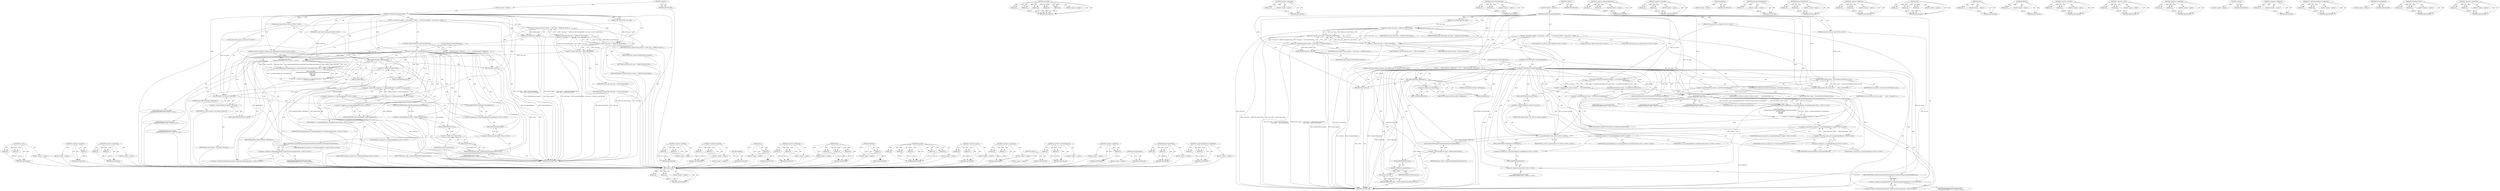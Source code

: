 digraph "cc.CopyOutputRequest.CreateRequest" {
vulnerable_205 [label=<(METHOD,set_area)>];
vulnerable_206 [label=<(PARAM,p1)>];
vulnerable_207 [label=<(PARAM,p2)>];
vulnerable_208 [label=<(BLOCK,&lt;empty&gt;,&lt;empty&gt;)>];
vulnerable_209 [label=<(METHOD_RETURN,ANY)>];
vulnerable_184 [label=<(METHOD,base.Bind)>];
vulnerable_185 [label=<(PARAM,p1)>];
vulnerable_186 [label=<(PARAM,p2)>];
vulnerable_187 [label=<(PARAM,p3)>];
vulnerable_188 [label=<(PARAM,p4)>];
vulnerable_189 [label=<(PARAM,p5)>];
vulnerable_190 [label=<(BLOCK,&lt;empty&gt;,&lt;empty&gt;)>];
vulnerable_191 [label=<(METHOD_RETURN,ANY)>];
vulnerable_138 [label=<(METHOD,&lt;operator&gt;.logicalNot)>];
vulnerable_139 [label=<(PARAM,p1)>];
vulnerable_140 [label=<(BLOCK,&lt;empty&gt;,&lt;empty&gt;)>];
vulnerable_141 [label=<(METHOD_RETURN,ANY)>];
vulnerable_159 [label=<(METHOD,ConvertViewSizeToPixel)>];
vulnerable_160 [label=<(PARAM,p1)>];
vulnerable_161 [label=<(PARAM,p2)>];
vulnerable_162 [label=<(BLOCK,&lt;empty&gt;,&lt;empty&gt;)>];
vulnerable_163 [label=<(METHOD_RETURN,ANY)>];
vulnerable_6 [label=<(METHOD,&lt;global&gt;)<SUB>1</SUB>>];
vulnerable_7 [label=<(BLOCK,&lt;empty&gt;,&lt;empty&gt;)<SUB>1</SUB>>];
vulnerable_8 [label=<(METHOD,CopyFromCompositingSurface)<SUB>1</SUB>>];
vulnerable_9 [label="<(PARAM,const gfx::Rect&amp; src_subrect)<SUB>2</SUB>>"];
vulnerable_10 [label="<(PARAM,const gfx::Size&amp; dst_size)<SUB>3</SUB>>"];
vulnerable_11 [label="<(PARAM,const base::Callback&lt;void(bool, const SkBitmap&amp;)&gt;&amp; callback)<SUB>4</SUB>>"];
vulnerable_12 [label=<(PARAM,const SkColorType color_type)<SUB>5</SUB>>];
vulnerable_13 [label=<(BLOCK,{
  bool format_support = ((color_type == kRGB_...,{
  bool format_support = ((color_type == kRGB_...)<SUB>5</SUB>>];
vulnerable_14 [label="<(LOCAL,bool format_support: bool)<SUB>6</SUB>>"];
vulnerable_15 [label=<(&lt;operator&gt;.assignment,format_support = ((color_type == kRGB_565_SkCol...)<SUB>6</SUB>>];
vulnerable_16 [label=<(IDENTIFIER,format_support,format_support = ((color_type == kRGB_565_SkCol...)<SUB>6</SUB>>];
vulnerable_17 [label=<(&lt;operator&gt;.logicalOr,(color_type == kRGB_565_SkColorType) ||
       ...)<SUB>6</SUB>>];
vulnerable_18 [label=<(&lt;operator&gt;.equals,color_type == kRGB_565_SkColorType)<SUB>6</SUB>>];
vulnerable_19 [label=<(IDENTIFIER,color_type,color_type == kRGB_565_SkColorType)<SUB>6</SUB>>];
vulnerable_20 [label=<(IDENTIFIER,kRGB_565_SkColorType,color_type == kRGB_565_SkColorType)<SUB>6</SUB>>];
vulnerable_21 [label=<(&lt;operator&gt;.equals,color_type == kN32_SkColorType)<SUB>7</SUB>>];
vulnerable_22 [label=<(IDENTIFIER,color_type,color_type == kN32_SkColorType)<SUB>7</SUB>>];
vulnerable_23 [label=<(IDENTIFIER,kN32_SkColorType,color_type == kN32_SkColorType)<SUB>7</SUB>>];
vulnerable_24 [label=<(DCHECK,DCHECK(format_support))<SUB>8</SUB>>];
vulnerable_25 [label=<(IDENTIFIER,format_support,DCHECK(format_support))<SUB>8</SUB>>];
vulnerable_26 [label=<(CONTROL_STRUCTURE,IF,if (!CanCopyToBitmap()))<SUB>9</SUB>>];
vulnerable_27 [label=<(&lt;operator&gt;.logicalNot,!CanCopyToBitmap())<SUB>9</SUB>>];
vulnerable_28 [label=<(CanCopyToBitmap,CanCopyToBitmap())<SUB>9</SUB>>];
vulnerable_29 [label=<(BLOCK,{
    callback.Run(false, SkBitmap());
     ret...,{
    callback.Run(false, SkBitmap());
     ret...)<SUB>9</SUB>>];
vulnerable_30 [label=<(Run,callback.Run(false, SkBitmap()))<SUB>10</SUB>>];
vulnerable_31 [label=<(&lt;operator&gt;.fieldAccess,callback.Run)<SUB>10</SUB>>];
vulnerable_32 [label=<(IDENTIFIER,callback,callback.Run(false, SkBitmap()))<SUB>10</SUB>>];
vulnerable_33 [label=<(FIELD_IDENTIFIER,Run,Run)<SUB>10</SUB>>];
vulnerable_34 [label=<(LITERAL,false,callback.Run(false, SkBitmap()))<SUB>10</SUB>>];
vulnerable_35 [label=<(SkBitmap,SkBitmap())<SUB>10</SUB>>];
vulnerable_36 [label=<(RETURN,return;,return;)<SUB>11</SUB>>];
vulnerable_37 [label="<(LOCAL,const gfx.Size dst_size_in_pixel: gfx.Size)<SUB>14</SUB>>"];
vulnerable_38 [label=<(&lt;operator&gt;.assignment,&amp; dst_size_in_pixel =
      client_-&gt;ConvertVie...)<SUB>14</SUB>>];
vulnerable_39 [label=<(IDENTIFIER,dst_size_in_pixel,&amp; dst_size_in_pixel =
      client_-&gt;ConvertVie...)<SUB>14</SUB>>];
vulnerable_40 [label=<(ConvertViewSizeToPixel,client_-&gt;ConvertViewSizeToPixel(dst_size))<SUB>15</SUB>>];
vulnerable_41 [label=<(&lt;operator&gt;.indirectFieldAccess,client_-&gt;ConvertViewSizeToPixel)<SUB>15</SUB>>];
vulnerable_42 [label=<(IDENTIFIER,client_,client_-&gt;ConvertViewSizeToPixel(dst_size))<SUB>15</SUB>>];
vulnerable_43 [label=<(FIELD_IDENTIFIER,ConvertViewSizeToPixel,ConvertViewSizeToPixel)<SUB>15</SUB>>];
vulnerable_44 [label=<(IDENTIFIER,dst_size,client_-&gt;ConvertViewSizeToPixel(dst_size))<SUB>15</SUB>>];
vulnerable_45 [label="<(&lt;operator&gt;.assignment,scoped_ptr&lt;cc::CopyOutputRequest&gt; request =
   ...)<SUB>16</SUB>>"];
vulnerable_46 [label="<(&lt;operator&gt;.greaterThan,scoped_ptr&lt;cc::CopyOutputRequest&gt; request)<SUB>16</SUB>>"];
vulnerable_47 [label="<(&lt;operator&gt;.lessThan,scoped_ptr&lt;cc::CopyOutputRequest)<SUB>16</SUB>>"];
vulnerable_48 [label="<(IDENTIFIER,scoped_ptr,scoped_ptr&lt;cc::CopyOutputRequest)<SUB>16</SUB>>"];
vulnerable_49 [label="<(&lt;operator&gt;.fieldAccess,cc::CopyOutputRequest)<SUB>16</SUB>>"];
vulnerable_50 [label="<(IDENTIFIER,cc,scoped_ptr&lt;cc::CopyOutputRequest)<SUB>16</SUB>>"];
vulnerable_51 [label=<(FIELD_IDENTIFIER,CopyOutputRequest,CopyOutputRequest)<SUB>16</SUB>>];
vulnerable_52 [label="<(IDENTIFIER,request,scoped_ptr&lt;cc::CopyOutputRequest&gt; request)<SUB>16</SUB>>"];
vulnerable_53 [label="<(cc.CopyOutputRequest.CreateRequest,cc::CopyOutputRequest::CreateRequest(base::Bind...)<SUB>17</SUB>>"];
vulnerable_54 [label="<(&lt;operator&gt;.fieldAccess,cc::CopyOutputRequest::CreateRequest)<SUB>17</SUB>>"];
vulnerable_55 [label="<(&lt;operator&gt;.fieldAccess,cc::CopyOutputRequest)<SUB>17</SUB>>"];
vulnerable_56 [label="<(IDENTIFIER,cc,cc::CopyOutputRequest::CreateRequest(base::Bind...)<SUB>17</SUB>>"];
vulnerable_57 [label="<(IDENTIFIER,CopyOutputRequest,cc::CopyOutputRequest::CreateRequest(base::Bind...)<SUB>17</SUB>>"];
vulnerable_58 [label=<(FIELD_IDENTIFIER,CreateRequest,CreateRequest)<SUB>17</SUB>>];
vulnerable_59 [label="<(base.Bind,base::Bind(
           &amp;DelegatedFrameHost::Cop...)<SUB>17</SUB>>"];
vulnerable_60 [label="<(&lt;operator&gt;.fieldAccess,base::Bind)<SUB>17</SUB>>"];
vulnerable_61 [label="<(IDENTIFIER,base,base::Bind(
           &amp;DelegatedFrameHost::Cop...)<SUB>17</SUB>>"];
vulnerable_62 [label=<(FIELD_IDENTIFIER,Bind,Bind)<SUB>17</SUB>>];
vulnerable_63 [label="<(&lt;operator&gt;.addressOf,&amp;DelegatedFrameHost::CopyFromCompositingSurface...)<SUB>18</SUB>>"];
vulnerable_64 [label="<(&lt;operator&gt;.fieldAccess,DelegatedFrameHost::CopyFromCompositingSurfaceH...)<SUB>18</SUB>>"];
vulnerable_65 [label="<(IDENTIFIER,DelegatedFrameHost,base::Bind(
           &amp;DelegatedFrameHost::Cop...)<SUB>18</SUB>>"];
vulnerable_66 [label=<(FIELD_IDENTIFIER,CopyFromCompositingSurfaceHasResult,CopyFromCompositingSurfaceHasResult)<SUB>18</SUB>>];
vulnerable_67 [label="<(IDENTIFIER,dst_size_in_pixel,base::Bind(
           &amp;DelegatedFrameHost::Cop...)<SUB>19</SUB>>"];
vulnerable_68 [label="<(IDENTIFIER,color_type,base::Bind(
           &amp;DelegatedFrameHost::Cop...)<SUB>20</SUB>>"];
vulnerable_69 [label="<(IDENTIFIER,callback,base::Bind(
           &amp;DelegatedFrameHost::Cop...)<SUB>21</SUB>>"];
vulnerable_70 [label="<(LOCAL,gfx.Rect src_subrect_in_pixel: gfx.Rect)<SUB>22</SUB>>"];
vulnerable_71 [label=<(&lt;operator&gt;.assignment,src_subrect_in_pixel =
      ConvertRectToPixel...)<SUB>22</SUB>>];
vulnerable_72 [label=<(IDENTIFIER,src_subrect_in_pixel,src_subrect_in_pixel =
      ConvertRectToPixel...)<SUB>22</SUB>>];
vulnerable_73 [label=<(ConvertRectToPixel,ConvertRectToPixel(client_-&gt;CurrentDeviceScaleF...)<SUB>23</SUB>>];
vulnerable_74 [label=<(CurrentDeviceScaleFactor,client_-&gt;CurrentDeviceScaleFactor())<SUB>23</SUB>>];
vulnerable_75 [label=<(&lt;operator&gt;.indirectFieldAccess,client_-&gt;CurrentDeviceScaleFactor)<SUB>23</SUB>>];
vulnerable_76 [label=<(IDENTIFIER,client_,client_-&gt;CurrentDeviceScaleFactor())<SUB>23</SUB>>];
vulnerable_77 [label=<(FIELD_IDENTIFIER,CurrentDeviceScaleFactor,CurrentDeviceScaleFactor)<SUB>23</SUB>>];
vulnerable_78 [label=<(IDENTIFIER,src_subrect,ConvertRectToPixel(client_-&gt;CurrentDeviceScaleF...)<SUB>23</SUB>>];
vulnerable_79 [label=<(set_area,request-&gt;set_area(src_subrect_in_pixel))<SUB>24</SUB>>];
vulnerable_80 [label=<(&lt;operator&gt;.indirectFieldAccess,request-&gt;set_area)<SUB>24</SUB>>];
vulnerable_81 [label=<(IDENTIFIER,request,request-&gt;set_area(src_subrect_in_pixel))<SUB>24</SUB>>];
vulnerable_82 [label=<(FIELD_IDENTIFIER,set_area,set_area)<SUB>24</SUB>>];
vulnerable_83 [label=<(IDENTIFIER,src_subrect_in_pixel,request-&gt;set_area(src_subrect_in_pixel))<SUB>24</SUB>>];
vulnerable_84 [label=<(RequestCopyOfOutput,client_-&gt;RequestCopyOfOutput(request.Pass()))<SUB>25</SUB>>];
vulnerable_85 [label=<(&lt;operator&gt;.indirectFieldAccess,client_-&gt;RequestCopyOfOutput)<SUB>25</SUB>>];
vulnerable_86 [label=<(IDENTIFIER,client_,client_-&gt;RequestCopyOfOutput(request.Pass()))<SUB>25</SUB>>];
vulnerable_87 [label=<(FIELD_IDENTIFIER,RequestCopyOfOutput,RequestCopyOfOutput)<SUB>25</SUB>>];
vulnerable_88 [label=<(Pass,request.Pass())<SUB>25</SUB>>];
vulnerable_89 [label=<(&lt;operator&gt;.fieldAccess,request.Pass)<SUB>25</SUB>>];
vulnerable_90 [label=<(IDENTIFIER,request,request.Pass())<SUB>25</SUB>>];
vulnerable_91 [label=<(FIELD_IDENTIFIER,Pass,Pass)<SUB>25</SUB>>];
vulnerable_92 [label=<(METHOD_RETURN,void)<SUB>1</SUB>>];
vulnerable_94 [label=<(METHOD_RETURN,ANY)<SUB>1</SUB>>];
vulnerable_164 [label=<(METHOD,&lt;operator&gt;.indirectFieldAccess)>];
vulnerable_165 [label=<(PARAM,p1)>];
vulnerable_166 [label=<(PARAM,p2)>];
vulnerable_167 [label=<(BLOCK,&lt;empty&gt;,&lt;empty&gt;)>];
vulnerable_168 [label=<(METHOD_RETURN,ANY)>];
vulnerable_124 [label=<(METHOD,&lt;operator&gt;.logicalOr)>];
vulnerable_125 [label=<(PARAM,p1)>];
vulnerable_126 [label=<(PARAM,p2)>];
vulnerable_127 [label=<(BLOCK,&lt;empty&gt;,&lt;empty&gt;)>];
vulnerable_128 [label=<(METHOD_RETURN,ANY)>];
vulnerable_156 [label=<(METHOD,SkBitmap)>];
vulnerable_157 [label=<(BLOCK,&lt;empty&gt;,&lt;empty&gt;)>];
vulnerable_158 [label=<(METHOD_RETURN,ANY)>];
vulnerable_201 [label=<(METHOD,CurrentDeviceScaleFactor)>];
vulnerable_202 [label=<(PARAM,p1)>];
vulnerable_203 [label=<(BLOCK,&lt;empty&gt;,&lt;empty&gt;)>];
vulnerable_204 [label=<(METHOD_RETURN,ANY)>];
vulnerable_210 [label=<(METHOD,RequestCopyOfOutput)>];
vulnerable_211 [label=<(PARAM,p1)>];
vulnerable_212 [label=<(PARAM,p2)>];
vulnerable_213 [label=<(BLOCK,&lt;empty&gt;,&lt;empty&gt;)>];
vulnerable_214 [label=<(METHOD_RETURN,ANY)>];
vulnerable_151 [label=<(METHOD,&lt;operator&gt;.fieldAccess)>];
vulnerable_152 [label=<(PARAM,p1)>];
vulnerable_153 [label=<(PARAM,p2)>];
vulnerable_154 [label=<(BLOCK,&lt;empty&gt;,&lt;empty&gt;)>];
vulnerable_155 [label=<(METHOD_RETURN,ANY)>];
vulnerable_145 [label=<(METHOD,Run)>];
vulnerable_146 [label=<(PARAM,p1)>];
vulnerable_147 [label=<(PARAM,p2)>];
vulnerable_148 [label=<(PARAM,p3)>];
vulnerable_149 [label=<(BLOCK,&lt;empty&gt;,&lt;empty&gt;)>];
vulnerable_150 [label=<(METHOD_RETURN,ANY)>];
vulnerable_215 [label=<(METHOD,Pass)>];
vulnerable_216 [label=<(PARAM,p1)>];
vulnerable_217 [label=<(BLOCK,&lt;empty&gt;,&lt;empty&gt;)>];
vulnerable_218 [label=<(METHOD_RETURN,ANY)>];
vulnerable_134 [label=<(METHOD,DCHECK)>];
vulnerable_135 [label=<(PARAM,p1)>];
vulnerable_136 [label=<(BLOCK,&lt;empty&gt;,&lt;empty&gt;)>];
vulnerable_137 [label=<(METHOD_RETURN,ANY)>];
vulnerable_174 [label=<(METHOD,&lt;operator&gt;.lessThan)>];
vulnerable_175 [label=<(PARAM,p1)>];
vulnerable_176 [label=<(PARAM,p2)>];
vulnerable_177 [label=<(BLOCK,&lt;empty&gt;,&lt;empty&gt;)>];
vulnerable_178 [label=<(METHOD_RETURN,ANY)>];
vulnerable_129 [label=<(METHOD,&lt;operator&gt;.equals)>];
vulnerable_130 [label=<(PARAM,p1)>];
vulnerable_131 [label=<(PARAM,p2)>];
vulnerable_132 [label=<(BLOCK,&lt;empty&gt;,&lt;empty&gt;)>];
vulnerable_133 [label=<(METHOD_RETURN,ANY)>];
vulnerable_119 [label=<(METHOD,&lt;operator&gt;.assignment)>];
vulnerable_120 [label=<(PARAM,p1)>];
vulnerable_121 [label=<(PARAM,p2)>];
vulnerable_122 [label=<(BLOCK,&lt;empty&gt;,&lt;empty&gt;)>];
vulnerable_123 [label=<(METHOD_RETURN,ANY)>];
vulnerable_113 [label=<(METHOD,&lt;global&gt;)<SUB>1</SUB>>];
vulnerable_114 [label=<(BLOCK,&lt;empty&gt;,&lt;empty&gt;)>];
vulnerable_115 [label=<(METHOD_RETURN,ANY)>];
vulnerable_192 [label=<(METHOD,&lt;operator&gt;.addressOf)>];
vulnerable_193 [label=<(PARAM,p1)>];
vulnerable_194 [label=<(BLOCK,&lt;empty&gt;,&lt;empty&gt;)>];
vulnerable_195 [label=<(METHOD_RETURN,ANY)>];
vulnerable_179 [label=<(METHOD,cc.CopyOutputRequest.CreateRequest)>];
vulnerable_180 [label=<(PARAM,p1)>];
vulnerable_181 [label=<(PARAM,p2)>];
vulnerable_182 [label=<(BLOCK,&lt;empty&gt;,&lt;empty&gt;)>];
vulnerable_183 [label=<(METHOD_RETURN,ANY)>];
vulnerable_142 [label=<(METHOD,CanCopyToBitmap)>];
vulnerable_143 [label=<(BLOCK,&lt;empty&gt;,&lt;empty&gt;)>];
vulnerable_144 [label=<(METHOD_RETURN,ANY)>];
vulnerable_196 [label=<(METHOD,ConvertRectToPixel)>];
vulnerable_197 [label=<(PARAM,p1)>];
vulnerable_198 [label=<(PARAM,p2)>];
vulnerable_199 [label=<(BLOCK,&lt;empty&gt;,&lt;empty&gt;)>];
vulnerable_200 [label=<(METHOD_RETURN,ANY)>];
vulnerable_169 [label=<(METHOD,&lt;operator&gt;.greaterThan)>];
vulnerable_170 [label=<(PARAM,p1)>];
vulnerable_171 [label=<(PARAM,p2)>];
vulnerable_172 [label=<(BLOCK,&lt;empty&gt;,&lt;empty&gt;)>];
vulnerable_173 [label=<(METHOD_RETURN,ANY)>];
fixed_169 [label=<(METHOD,set_area)>];
fixed_170 [label=<(PARAM,p1)>];
fixed_171 [label=<(PARAM,p2)>];
fixed_172 [label=<(BLOCK,&lt;empty&gt;,&lt;empty&gt;)>];
fixed_173 [label=<(METHOD_RETURN,ANY)>];
fixed_121 [label=<(METHOD,&lt;operator&gt;.logicalNot)>];
fixed_122 [label=<(PARAM,p1)>];
fixed_123 [label=<(BLOCK,&lt;empty&gt;,&lt;empty&gt;)>];
fixed_124 [label=<(METHOD_RETURN,ANY)>];
fixed_142 [label=<(METHOD,&lt;operator&gt;.greaterThan)>];
fixed_143 [label=<(PARAM,p1)>];
fixed_144 [label=<(PARAM,p2)>];
fixed_145 [label=<(BLOCK,&lt;empty&gt;,&lt;empty&gt;)>];
fixed_146 [label=<(METHOD_RETURN,ANY)>];
fixed_6 [label=<(METHOD,&lt;global&gt;)<SUB>1</SUB>>];
fixed_7 [label=<(BLOCK,&lt;empty&gt;,&lt;empty&gt;)<SUB>1</SUB>>];
fixed_8 [label=<(METHOD,CopyFromCompositingSurface)<SUB>1</SUB>>];
fixed_9 [label="<(PARAM,const gfx::Rect&amp; src_subrect)<SUB>2</SUB>>"];
fixed_10 [label="<(PARAM,const gfx::Size&amp; output_size)<SUB>3</SUB>>"];
fixed_11 [label="<(PARAM,const base::Callback&lt;void(bool, const SkBitmap&amp;)&gt;&amp; callback)<SUB>4</SUB>>"];
fixed_12 [label=<(PARAM,const SkColorType color_type)<SUB>5</SUB>>];
fixed_13 [label=<(BLOCK,{
  bool format_support = ((color_type == kRGB_...,{
  bool format_support = ((color_type == kRGB_...)<SUB>5</SUB>>];
fixed_14 [label="<(LOCAL,bool format_support: bool)<SUB>6</SUB>>"];
fixed_15 [label=<(&lt;operator&gt;.assignment,format_support = ((color_type == kRGB_565_SkCol...)<SUB>6</SUB>>];
fixed_16 [label=<(IDENTIFIER,format_support,format_support = ((color_type == kRGB_565_SkCol...)<SUB>6</SUB>>];
fixed_17 [label=<(&lt;operator&gt;.logicalOr,(color_type == kRGB_565_SkColorType) ||
       ...)<SUB>6</SUB>>];
fixed_18 [label=<(&lt;operator&gt;.equals,color_type == kRGB_565_SkColorType)<SUB>6</SUB>>];
fixed_19 [label=<(IDENTIFIER,color_type,color_type == kRGB_565_SkColorType)<SUB>6</SUB>>];
fixed_20 [label=<(IDENTIFIER,kRGB_565_SkColorType,color_type == kRGB_565_SkColorType)<SUB>6</SUB>>];
fixed_21 [label=<(&lt;operator&gt;.equals,color_type == kN32_SkColorType)<SUB>7</SUB>>];
fixed_22 [label=<(IDENTIFIER,color_type,color_type == kN32_SkColorType)<SUB>7</SUB>>];
fixed_23 [label=<(IDENTIFIER,kN32_SkColorType,color_type == kN32_SkColorType)<SUB>7</SUB>>];
fixed_24 [label=<(DCHECK,DCHECK(format_support))<SUB>8</SUB>>];
fixed_25 [label=<(IDENTIFIER,format_support,DCHECK(format_support))<SUB>8</SUB>>];
fixed_26 [label=<(CONTROL_STRUCTURE,IF,if (!CanCopyToBitmap()))<SUB>9</SUB>>];
fixed_27 [label=<(&lt;operator&gt;.logicalNot,!CanCopyToBitmap())<SUB>9</SUB>>];
fixed_28 [label=<(CanCopyToBitmap,CanCopyToBitmap())<SUB>9</SUB>>];
fixed_29 [label=<(BLOCK,{
    callback.Run(false, SkBitmap());
     ret...,{
    callback.Run(false, SkBitmap());
     ret...)<SUB>9</SUB>>];
fixed_30 [label=<(Run,callback.Run(false, SkBitmap()))<SUB>10</SUB>>];
fixed_31 [label=<(&lt;operator&gt;.fieldAccess,callback.Run)<SUB>10</SUB>>];
fixed_32 [label=<(IDENTIFIER,callback,callback.Run(false, SkBitmap()))<SUB>10</SUB>>];
fixed_33 [label=<(FIELD_IDENTIFIER,Run,Run)<SUB>10</SUB>>];
fixed_34 [label=<(LITERAL,false,callback.Run(false, SkBitmap()))<SUB>10</SUB>>];
fixed_35 [label=<(SkBitmap,SkBitmap())<SUB>10</SUB>>];
fixed_36 [label=<(RETURN,return;,return;)<SUB>11</SUB>>];
fixed_37 [label="<(&lt;operator&gt;.assignment,scoped_ptr&lt;cc::CopyOutputRequest&gt; request =
   ...)<SUB>14</SUB>>"];
fixed_38 [label="<(&lt;operator&gt;.greaterThan,scoped_ptr&lt;cc::CopyOutputRequest&gt; request)<SUB>14</SUB>>"];
fixed_39 [label="<(&lt;operator&gt;.lessThan,scoped_ptr&lt;cc::CopyOutputRequest)<SUB>14</SUB>>"];
fixed_40 [label="<(IDENTIFIER,scoped_ptr,scoped_ptr&lt;cc::CopyOutputRequest)<SUB>14</SUB>>"];
fixed_41 [label="<(&lt;operator&gt;.fieldAccess,cc::CopyOutputRequest)<SUB>14</SUB>>"];
fixed_42 [label="<(IDENTIFIER,cc,scoped_ptr&lt;cc::CopyOutputRequest)<SUB>14</SUB>>"];
fixed_43 [label=<(FIELD_IDENTIFIER,CopyOutputRequest,CopyOutputRequest)<SUB>14</SUB>>];
fixed_44 [label="<(IDENTIFIER,request,scoped_ptr&lt;cc::CopyOutputRequest&gt; request)<SUB>14</SUB>>"];
fixed_45 [label="<(cc.CopyOutputRequest.CreateRequest,cc::CopyOutputRequest::CreateRequest(base::Bind...)<SUB>15</SUB>>"];
fixed_46 [label="<(&lt;operator&gt;.fieldAccess,cc::CopyOutputRequest::CreateRequest)<SUB>15</SUB>>"];
fixed_47 [label="<(&lt;operator&gt;.fieldAccess,cc::CopyOutputRequest)<SUB>15</SUB>>"];
fixed_48 [label="<(IDENTIFIER,cc,cc::CopyOutputRequest::CreateRequest(base::Bind...)<SUB>15</SUB>>"];
fixed_49 [label="<(IDENTIFIER,CopyOutputRequest,cc::CopyOutputRequest::CreateRequest(base::Bind...)<SUB>15</SUB>>"];
fixed_50 [label=<(FIELD_IDENTIFIER,CreateRequest,CreateRequest)<SUB>15</SUB>>];
fixed_51 [label="<(base.Bind,base::Bind(
           &amp;DelegatedFrameHost::Cop...)<SUB>15</SUB>>"];
fixed_52 [label="<(&lt;operator&gt;.fieldAccess,base::Bind)<SUB>15</SUB>>"];
fixed_53 [label="<(IDENTIFIER,base,base::Bind(
           &amp;DelegatedFrameHost::Cop...)<SUB>15</SUB>>"];
fixed_54 [label=<(FIELD_IDENTIFIER,Bind,Bind)<SUB>15</SUB>>];
fixed_55 [label="<(&lt;operator&gt;.addressOf,&amp;DelegatedFrameHost::CopyFromCompositingSurface...)<SUB>16</SUB>>"];
fixed_56 [label="<(&lt;operator&gt;.fieldAccess,DelegatedFrameHost::CopyFromCompositingSurfaceH...)<SUB>16</SUB>>"];
fixed_57 [label="<(IDENTIFIER,DelegatedFrameHost,base::Bind(
           &amp;DelegatedFrameHost::Cop...)<SUB>16</SUB>>"];
fixed_58 [label=<(FIELD_IDENTIFIER,CopyFromCompositingSurfaceHasResult,CopyFromCompositingSurfaceHasResult)<SUB>16</SUB>>];
fixed_59 [label="<(IDENTIFIER,output_size,base::Bind(
           &amp;DelegatedFrameHost::Cop...)<SUB>17</SUB>>"];
fixed_60 [label="<(IDENTIFIER,color_type,base::Bind(
           &amp;DelegatedFrameHost::Cop...)<SUB>18</SUB>>"];
fixed_61 [label="<(IDENTIFIER,callback,base::Bind(
           &amp;DelegatedFrameHost::Cop...)<SUB>19</SUB>>"];
fixed_62 [label=<(set_area,request-&gt;set_area(src_subrect))<SUB>20</SUB>>];
fixed_63 [label=<(&lt;operator&gt;.indirectFieldAccess,request-&gt;set_area)<SUB>20</SUB>>];
fixed_64 [label=<(IDENTIFIER,request,request-&gt;set_area(src_subrect))<SUB>20</SUB>>];
fixed_65 [label=<(FIELD_IDENTIFIER,set_area,set_area)<SUB>20</SUB>>];
fixed_66 [label=<(IDENTIFIER,src_subrect,request-&gt;set_area(src_subrect))<SUB>20</SUB>>];
fixed_67 [label=<(RequestCopyOfOutput,client_-&gt;RequestCopyOfOutput(request.Pass()))<SUB>21</SUB>>];
fixed_68 [label=<(&lt;operator&gt;.indirectFieldAccess,client_-&gt;RequestCopyOfOutput)<SUB>21</SUB>>];
fixed_69 [label=<(IDENTIFIER,client_,client_-&gt;RequestCopyOfOutput(request.Pass()))<SUB>21</SUB>>];
fixed_70 [label=<(FIELD_IDENTIFIER,RequestCopyOfOutput,RequestCopyOfOutput)<SUB>21</SUB>>];
fixed_71 [label=<(Pass,request.Pass())<SUB>21</SUB>>];
fixed_72 [label=<(&lt;operator&gt;.fieldAccess,request.Pass)<SUB>21</SUB>>];
fixed_73 [label=<(IDENTIFIER,request,request.Pass())<SUB>21</SUB>>];
fixed_74 [label=<(FIELD_IDENTIFIER,Pass,Pass)<SUB>21</SUB>>];
fixed_75 [label=<(METHOD_RETURN,void)<SUB>1</SUB>>];
fixed_77 [label=<(METHOD_RETURN,ANY)<SUB>1</SUB>>];
fixed_147 [label=<(METHOD,&lt;operator&gt;.lessThan)>];
fixed_148 [label=<(PARAM,p1)>];
fixed_149 [label=<(PARAM,p2)>];
fixed_150 [label=<(BLOCK,&lt;empty&gt;,&lt;empty&gt;)>];
fixed_151 [label=<(METHOD_RETURN,ANY)>];
fixed_107 [label=<(METHOD,&lt;operator&gt;.logicalOr)>];
fixed_108 [label=<(PARAM,p1)>];
fixed_109 [label=<(PARAM,p2)>];
fixed_110 [label=<(BLOCK,&lt;empty&gt;,&lt;empty&gt;)>];
fixed_111 [label=<(METHOD_RETURN,ANY)>];
fixed_139 [label=<(METHOD,SkBitmap)>];
fixed_140 [label=<(BLOCK,&lt;empty&gt;,&lt;empty&gt;)>];
fixed_141 [label=<(METHOD_RETURN,ANY)>];
fixed_184 [label=<(METHOD,Pass)>];
fixed_185 [label=<(PARAM,p1)>];
fixed_186 [label=<(BLOCK,&lt;empty&gt;,&lt;empty&gt;)>];
fixed_187 [label=<(METHOD_RETURN,ANY)>];
fixed_134 [label=<(METHOD,&lt;operator&gt;.fieldAccess)>];
fixed_135 [label=<(PARAM,p1)>];
fixed_136 [label=<(PARAM,p2)>];
fixed_137 [label=<(BLOCK,&lt;empty&gt;,&lt;empty&gt;)>];
fixed_138 [label=<(METHOD_RETURN,ANY)>];
fixed_128 [label=<(METHOD,Run)>];
fixed_129 [label=<(PARAM,p1)>];
fixed_130 [label=<(PARAM,p2)>];
fixed_131 [label=<(PARAM,p3)>];
fixed_132 [label=<(BLOCK,&lt;empty&gt;,&lt;empty&gt;)>];
fixed_133 [label=<(METHOD_RETURN,ANY)>];
fixed_117 [label=<(METHOD,DCHECK)>];
fixed_118 [label=<(PARAM,p1)>];
fixed_119 [label=<(BLOCK,&lt;empty&gt;,&lt;empty&gt;)>];
fixed_120 [label=<(METHOD_RETURN,ANY)>];
fixed_157 [label=<(METHOD,base.Bind)>];
fixed_158 [label=<(PARAM,p1)>];
fixed_159 [label=<(PARAM,p2)>];
fixed_160 [label=<(PARAM,p3)>];
fixed_161 [label=<(PARAM,p4)>];
fixed_162 [label=<(PARAM,p5)>];
fixed_163 [label=<(BLOCK,&lt;empty&gt;,&lt;empty&gt;)>];
fixed_164 [label=<(METHOD_RETURN,ANY)>];
fixed_112 [label=<(METHOD,&lt;operator&gt;.equals)>];
fixed_113 [label=<(PARAM,p1)>];
fixed_114 [label=<(PARAM,p2)>];
fixed_115 [label=<(BLOCK,&lt;empty&gt;,&lt;empty&gt;)>];
fixed_116 [label=<(METHOD_RETURN,ANY)>];
fixed_102 [label=<(METHOD,&lt;operator&gt;.assignment)>];
fixed_103 [label=<(PARAM,p1)>];
fixed_104 [label=<(PARAM,p2)>];
fixed_105 [label=<(BLOCK,&lt;empty&gt;,&lt;empty&gt;)>];
fixed_106 [label=<(METHOD_RETURN,ANY)>];
fixed_96 [label=<(METHOD,&lt;global&gt;)<SUB>1</SUB>>];
fixed_97 [label=<(BLOCK,&lt;empty&gt;,&lt;empty&gt;)>];
fixed_98 [label=<(METHOD_RETURN,ANY)>];
fixed_174 [label=<(METHOD,&lt;operator&gt;.indirectFieldAccess)>];
fixed_175 [label=<(PARAM,p1)>];
fixed_176 [label=<(PARAM,p2)>];
fixed_177 [label=<(BLOCK,&lt;empty&gt;,&lt;empty&gt;)>];
fixed_178 [label=<(METHOD_RETURN,ANY)>];
fixed_165 [label=<(METHOD,&lt;operator&gt;.addressOf)>];
fixed_166 [label=<(PARAM,p1)>];
fixed_167 [label=<(BLOCK,&lt;empty&gt;,&lt;empty&gt;)>];
fixed_168 [label=<(METHOD_RETURN,ANY)>];
fixed_125 [label=<(METHOD,CanCopyToBitmap)>];
fixed_126 [label=<(BLOCK,&lt;empty&gt;,&lt;empty&gt;)>];
fixed_127 [label=<(METHOD_RETURN,ANY)>];
fixed_179 [label=<(METHOD,RequestCopyOfOutput)>];
fixed_180 [label=<(PARAM,p1)>];
fixed_181 [label=<(PARAM,p2)>];
fixed_182 [label=<(BLOCK,&lt;empty&gt;,&lt;empty&gt;)>];
fixed_183 [label=<(METHOD_RETURN,ANY)>];
fixed_152 [label=<(METHOD,cc.CopyOutputRequest.CreateRequest)>];
fixed_153 [label=<(PARAM,p1)>];
fixed_154 [label=<(PARAM,p2)>];
fixed_155 [label=<(BLOCK,&lt;empty&gt;,&lt;empty&gt;)>];
fixed_156 [label=<(METHOD_RETURN,ANY)>];
vulnerable_205 -> vulnerable_206  [key=0, label="AST: "];
vulnerable_205 -> vulnerable_206  [key=1, label="DDG: "];
vulnerable_205 -> vulnerable_208  [key=0, label="AST: "];
vulnerable_205 -> vulnerable_207  [key=0, label="AST: "];
vulnerable_205 -> vulnerable_207  [key=1, label="DDG: "];
vulnerable_205 -> vulnerable_209  [key=0, label="AST: "];
vulnerable_205 -> vulnerable_209  [key=1, label="CFG: "];
vulnerable_206 -> vulnerable_209  [key=0, label="DDG: p1"];
vulnerable_207 -> vulnerable_209  [key=0, label="DDG: p2"];
vulnerable_184 -> vulnerable_185  [key=0, label="AST: "];
vulnerable_184 -> vulnerable_185  [key=1, label="DDG: "];
vulnerable_184 -> vulnerable_190  [key=0, label="AST: "];
vulnerable_184 -> vulnerable_186  [key=0, label="AST: "];
vulnerable_184 -> vulnerable_186  [key=1, label="DDG: "];
vulnerable_184 -> vulnerable_191  [key=0, label="AST: "];
vulnerable_184 -> vulnerable_191  [key=1, label="CFG: "];
vulnerable_184 -> vulnerable_187  [key=0, label="AST: "];
vulnerable_184 -> vulnerable_187  [key=1, label="DDG: "];
vulnerable_184 -> vulnerable_188  [key=0, label="AST: "];
vulnerable_184 -> vulnerable_188  [key=1, label="DDG: "];
vulnerable_184 -> vulnerable_189  [key=0, label="AST: "];
vulnerable_184 -> vulnerable_189  [key=1, label="DDG: "];
vulnerable_185 -> vulnerable_191  [key=0, label="DDG: p1"];
vulnerable_186 -> vulnerable_191  [key=0, label="DDG: p2"];
vulnerable_187 -> vulnerable_191  [key=0, label="DDG: p3"];
vulnerable_188 -> vulnerable_191  [key=0, label="DDG: p4"];
vulnerable_189 -> vulnerable_191  [key=0, label="DDG: p5"];
vulnerable_138 -> vulnerable_139  [key=0, label="AST: "];
vulnerable_138 -> vulnerable_139  [key=1, label="DDG: "];
vulnerable_138 -> vulnerable_140  [key=0, label="AST: "];
vulnerable_138 -> vulnerable_141  [key=0, label="AST: "];
vulnerable_138 -> vulnerable_141  [key=1, label="CFG: "];
vulnerable_139 -> vulnerable_141  [key=0, label="DDG: p1"];
vulnerable_159 -> vulnerable_160  [key=0, label="AST: "];
vulnerable_159 -> vulnerable_160  [key=1, label="DDG: "];
vulnerable_159 -> vulnerable_162  [key=0, label="AST: "];
vulnerable_159 -> vulnerable_161  [key=0, label="AST: "];
vulnerable_159 -> vulnerable_161  [key=1, label="DDG: "];
vulnerable_159 -> vulnerable_163  [key=0, label="AST: "];
vulnerable_159 -> vulnerable_163  [key=1, label="CFG: "];
vulnerable_160 -> vulnerable_163  [key=0, label="DDG: p1"];
vulnerable_161 -> vulnerable_163  [key=0, label="DDG: p2"];
vulnerable_6 -> vulnerable_7  [key=0, label="AST: "];
vulnerable_6 -> vulnerable_94  [key=0, label="AST: "];
vulnerable_6 -> vulnerable_94  [key=1, label="CFG: "];
vulnerable_7 -> vulnerable_8  [key=0, label="AST: "];
vulnerable_8 -> vulnerable_9  [key=0, label="AST: "];
vulnerable_8 -> vulnerable_9  [key=1, label="DDG: "];
vulnerable_8 -> vulnerable_10  [key=0, label="AST: "];
vulnerable_8 -> vulnerable_10  [key=1, label="DDG: "];
vulnerable_8 -> vulnerable_11  [key=0, label="AST: "];
vulnerable_8 -> vulnerable_11  [key=1, label="DDG: "];
vulnerable_8 -> vulnerable_12  [key=0, label="AST: "];
vulnerable_8 -> vulnerable_12  [key=1, label="DDG: "];
vulnerable_8 -> vulnerable_13  [key=0, label="AST: "];
vulnerable_8 -> vulnerable_92  [key=0, label="AST: "];
vulnerable_8 -> vulnerable_18  [key=0, label="CFG: "];
vulnerable_8 -> vulnerable_18  [key=1, label="DDG: "];
vulnerable_8 -> vulnerable_24  [key=0, label="DDG: "];
vulnerable_8 -> vulnerable_79  [key=0, label="DDG: "];
vulnerable_8 -> vulnerable_27  [key=0, label="DDG: "];
vulnerable_8 -> vulnerable_36  [key=0, label="DDG: "];
vulnerable_8 -> vulnerable_40  [key=0, label="DDG: "];
vulnerable_8 -> vulnerable_46  [key=0, label="DDG: "];
vulnerable_8 -> vulnerable_73  [key=0, label="DDG: "];
vulnerable_8 -> vulnerable_21  [key=0, label="DDG: "];
vulnerable_8 -> vulnerable_30  [key=0, label="DDG: "];
vulnerable_8 -> vulnerable_47  [key=0, label="DDG: "];
vulnerable_8 -> vulnerable_59  [key=0, label="DDG: "];
vulnerable_9 -> vulnerable_92  [key=0, label="DDG: src_subrect"];
vulnerable_9 -> vulnerable_73  [key=0, label="DDG: src_subrect"];
vulnerable_10 -> vulnerable_92  [key=0, label="DDG: dst_size"];
vulnerable_10 -> vulnerable_40  [key=0, label="DDG: dst_size"];
vulnerable_11 -> vulnerable_92  [key=0, label="DDG: callback"];
vulnerable_11 -> vulnerable_30  [key=0, label="DDG: callback"];
vulnerable_11 -> vulnerable_59  [key=0, label="DDG: callback"];
vulnerable_12 -> vulnerable_18  [key=0, label="DDG: color_type"];
vulnerable_13 -> vulnerable_14  [key=0, label="AST: "];
vulnerable_13 -> vulnerable_15  [key=0, label="AST: "];
vulnerable_13 -> vulnerable_24  [key=0, label="AST: "];
vulnerable_13 -> vulnerable_26  [key=0, label="AST: "];
vulnerable_13 -> vulnerable_37  [key=0, label="AST: "];
vulnerable_13 -> vulnerable_38  [key=0, label="AST: "];
vulnerable_13 -> vulnerable_45  [key=0, label="AST: "];
vulnerable_13 -> vulnerable_70  [key=0, label="AST: "];
vulnerable_13 -> vulnerable_71  [key=0, label="AST: "];
vulnerable_13 -> vulnerable_79  [key=0, label="AST: "];
vulnerable_13 -> vulnerable_84  [key=0, label="AST: "];
vulnerable_15 -> vulnerable_16  [key=0, label="AST: "];
vulnerable_15 -> vulnerable_17  [key=0, label="AST: "];
vulnerable_15 -> vulnerable_24  [key=0, label="CFG: "];
vulnerable_15 -> vulnerable_24  [key=1, label="DDG: format_support"];
vulnerable_15 -> vulnerable_92  [key=0, label="DDG: (color_type == kRGB_565_SkColorType) ||
                         (color_type == kN32_SkColorType)"];
vulnerable_15 -> vulnerable_92  [key=1, label="DDG: format_support = ((color_type == kRGB_565_SkColorType) ||
                         (color_type == kN32_SkColorType))"];
vulnerable_17 -> vulnerable_18  [key=0, label="AST: "];
vulnerable_17 -> vulnerable_21  [key=0, label="AST: "];
vulnerable_17 -> vulnerable_15  [key=0, label="CFG: "];
vulnerable_17 -> vulnerable_15  [key=1, label="DDG: color_type == kRGB_565_SkColorType"];
vulnerable_17 -> vulnerable_15  [key=2, label="DDG: color_type == kN32_SkColorType"];
vulnerable_17 -> vulnerable_92  [key=0, label="DDG: color_type == kRGB_565_SkColorType"];
vulnerable_17 -> vulnerable_92  [key=1, label="DDG: color_type == kN32_SkColorType"];
vulnerable_18 -> vulnerable_19  [key=0, label="AST: "];
vulnerable_18 -> vulnerable_20  [key=0, label="AST: "];
vulnerable_18 -> vulnerable_17  [key=0, label="CFG: "];
vulnerable_18 -> vulnerable_17  [key=1, label="DDG: color_type"];
vulnerable_18 -> vulnerable_17  [key=2, label="DDG: kRGB_565_SkColorType"];
vulnerable_18 -> vulnerable_21  [key=0, label="CFG: "];
vulnerable_18 -> vulnerable_21  [key=1, label="DDG: color_type"];
vulnerable_18 -> vulnerable_21  [key=2, label="CDG: "];
vulnerable_18 -> vulnerable_92  [key=0, label="DDG: color_type"];
vulnerable_18 -> vulnerable_92  [key=1, label="DDG: kRGB_565_SkColorType"];
vulnerable_18 -> vulnerable_59  [key=0, label="DDG: color_type"];
vulnerable_21 -> vulnerable_22  [key=0, label="AST: "];
vulnerable_21 -> vulnerable_23  [key=0, label="AST: "];
vulnerable_21 -> vulnerable_17  [key=0, label="CFG: "];
vulnerable_21 -> vulnerable_17  [key=1, label="DDG: color_type"];
vulnerable_21 -> vulnerable_17  [key=2, label="DDG: kN32_SkColorType"];
vulnerable_21 -> vulnerable_92  [key=0, label="DDG: color_type"];
vulnerable_21 -> vulnerable_92  [key=1, label="DDG: kN32_SkColorType"];
vulnerable_21 -> vulnerable_59  [key=0, label="DDG: color_type"];
vulnerable_24 -> vulnerable_25  [key=0, label="AST: "];
vulnerable_24 -> vulnerable_28  [key=0, label="CFG: "];
vulnerable_24 -> vulnerable_92  [key=0, label="DDG: format_support"];
vulnerable_24 -> vulnerable_92  [key=1, label="DDG: DCHECK(format_support)"];
vulnerable_26 -> vulnerable_27  [key=0, label="AST: "];
vulnerable_26 -> vulnerable_29  [key=0, label="AST: "];
vulnerable_27 -> vulnerable_28  [key=0, label="AST: "];
vulnerable_27 -> vulnerable_33  [key=0, label="CFG: "];
vulnerable_27 -> vulnerable_33  [key=1, label="CDG: "];
vulnerable_27 -> vulnerable_43  [key=0, label="CFG: "];
vulnerable_27 -> vulnerable_43  [key=1, label="CDG: "];
vulnerable_27 -> vulnerable_92  [key=0, label="DDG: CanCopyToBitmap()"];
vulnerable_27 -> vulnerable_92  [key=1, label="DDG: !CanCopyToBitmap()"];
vulnerable_27 -> vulnerable_47  [key=0, label="CDG: "];
vulnerable_27 -> vulnerable_30  [key=0, label="CDG: "];
vulnerable_27 -> vulnerable_49  [key=0, label="CDG: "];
vulnerable_27 -> vulnerable_60  [key=0, label="CDG: "];
vulnerable_27 -> vulnerable_73  [key=0, label="CDG: "];
vulnerable_27 -> vulnerable_77  [key=0, label="CDG: "];
vulnerable_27 -> vulnerable_64  [key=0, label="CDG: "];
vulnerable_27 -> vulnerable_51  [key=0, label="CDG: "];
vulnerable_27 -> vulnerable_89  [key=0, label="CDG: "];
vulnerable_27 -> vulnerable_66  [key=0, label="CDG: "];
vulnerable_27 -> vulnerable_75  [key=0, label="CDG: "];
vulnerable_27 -> vulnerable_46  [key=0, label="CDG: "];
vulnerable_27 -> vulnerable_84  [key=0, label="CDG: "];
vulnerable_27 -> vulnerable_85  [key=0, label="CDG: "];
vulnerable_27 -> vulnerable_38  [key=0, label="CDG: "];
vulnerable_27 -> vulnerable_74  [key=0, label="CDG: "];
vulnerable_27 -> vulnerable_45  [key=0, label="CDG: "];
vulnerable_27 -> vulnerable_40  [key=0, label="CDG: "];
vulnerable_27 -> vulnerable_59  [key=0, label="CDG: "];
vulnerable_27 -> vulnerable_87  [key=0, label="CDG: "];
vulnerable_27 -> vulnerable_91  [key=0, label="CDG: "];
vulnerable_27 -> vulnerable_35  [key=0, label="CDG: "];
vulnerable_27 -> vulnerable_82  [key=0, label="CDG: "];
vulnerable_27 -> vulnerable_54  [key=0, label="CDG: "];
vulnerable_27 -> vulnerable_79  [key=0, label="CDG: "];
vulnerable_27 -> vulnerable_80  [key=0, label="CDG: "];
vulnerable_27 -> vulnerable_58  [key=0, label="CDG: "];
vulnerable_27 -> vulnerable_71  [key=0, label="CDG: "];
vulnerable_27 -> vulnerable_36  [key=0, label="CDG: "];
vulnerable_27 -> vulnerable_53  [key=0, label="CDG: "];
vulnerable_27 -> vulnerable_88  [key=0, label="CDG: "];
vulnerable_27 -> vulnerable_41  [key=0, label="CDG: "];
vulnerable_27 -> vulnerable_63  [key=0, label="CDG: "];
vulnerable_27 -> vulnerable_55  [key=0, label="CDG: "];
vulnerable_27 -> vulnerable_62  [key=0, label="CDG: "];
vulnerable_27 -> vulnerable_31  [key=0, label="CDG: "];
vulnerable_28 -> vulnerable_27  [key=0, label="CFG: "];
vulnerable_29 -> vulnerable_30  [key=0, label="AST: "];
vulnerable_29 -> vulnerable_36  [key=0, label="AST: "];
vulnerable_30 -> vulnerable_31  [key=0, label="AST: "];
vulnerable_30 -> vulnerable_34  [key=0, label="AST: "];
vulnerable_30 -> vulnerable_35  [key=0, label="AST: "];
vulnerable_30 -> vulnerable_36  [key=0, label="CFG: "];
vulnerable_30 -> vulnerable_92  [key=0, label="DDG: callback.Run"];
vulnerable_30 -> vulnerable_92  [key=1, label="DDG: SkBitmap()"];
vulnerable_30 -> vulnerable_92  [key=2, label="DDG: callback.Run(false, SkBitmap())"];
vulnerable_31 -> vulnerable_32  [key=0, label="AST: "];
vulnerable_31 -> vulnerable_33  [key=0, label="AST: "];
vulnerable_31 -> vulnerable_35  [key=0, label="CFG: "];
vulnerable_33 -> vulnerable_31  [key=0, label="CFG: "];
vulnerable_35 -> vulnerable_30  [key=0, label="CFG: "];
vulnerable_36 -> vulnerable_92  [key=0, label="CFG: "];
vulnerable_36 -> vulnerable_92  [key=1, label="DDG: &lt;RET&gt;"];
vulnerable_38 -> vulnerable_39  [key=0, label="AST: "];
vulnerable_38 -> vulnerable_40  [key=0, label="AST: "];
vulnerable_38 -> vulnerable_51  [key=0, label="CFG: "];
vulnerable_38 -> vulnerable_59  [key=0, label="DDG: dst_size_in_pixel"];
vulnerable_40 -> vulnerable_41  [key=0, label="AST: "];
vulnerable_40 -> vulnerable_44  [key=0, label="AST: "];
vulnerable_40 -> vulnerable_38  [key=0, label="CFG: "];
vulnerable_40 -> vulnerable_38  [key=1, label="DDG: client_-&gt;ConvertViewSizeToPixel"];
vulnerable_40 -> vulnerable_38  [key=2, label="DDG: dst_size"];
vulnerable_41 -> vulnerable_42  [key=0, label="AST: "];
vulnerable_41 -> vulnerable_43  [key=0, label="AST: "];
vulnerable_41 -> vulnerable_40  [key=0, label="CFG: "];
vulnerable_43 -> vulnerable_41  [key=0, label="CFG: "];
vulnerable_45 -> vulnerable_46  [key=0, label="AST: "];
vulnerable_45 -> vulnerable_53  [key=0, label="AST: "];
vulnerable_45 -> vulnerable_77  [key=0, label="CFG: "];
vulnerable_46 -> vulnerable_47  [key=0, label="AST: "];
vulnerable_46 -> vulnerable_52  [key=0, label="AST: "];
vulnerable_46 -> vulnerable_55  [key=0, label="CFG: "];
vulnerable_46 -> vulnerable_79  [key=0, label="DDG: request"];
vulnerable_46 -> vulnerable_88  [key=0, label="DDG: request"];
vulnerable_47 -> vulnerable_48  [key=0, label="AST: "];
vulnerable_47 -> vulnerable_49  [key=0, label="AST: "];
vulnerable_47 -> vulnerable_46  [key=0, label="CFG: "];
vulnerable_47 -> vulnerable_46  [key=1, label="DDG: scoped_ptr"];
vulnerable_47 -> vulnerable_46  [key=2, label="DDG: cc::CopyOutputRequest"];
vulnerable_47 -> vulnerable_92  [key=0, label="DDG: scoped_ptr"];
vulnerable_49 -> vulnerable_50  [key=0, label="AST: "];
vulnerable_49 -> vulnerable_51  [key=0, label="AST: "];
vulnerable_49 -> vulnerable_47  [key=0, label="CFG: "];
vulnerable_51 -> vulnerable_49  [key=0, label="CFG: "];
vulnerable_53 -> vulnerable_54  [key=0, label="AST: "];
vulnerable_53 -> vulnerable_59  [key=0, label="AST: "];
vulnerable_53 -> vulnerable_45  [key=0, label="CFG: "];
vulnerable_53 -> vulnerable_45  [key=1, label="DDG: cc::CopyOutputRequest::CreateRequest"];
vulnerable_53 -> vulnerable_45  [key=2, label="DDG: base::Bind(
           &amp;DelegatedFrameHost::CopyFromCompositingSurfaceHasResult,
          dst_size_in_pixel,
           color_type,
           callback)"];
vulnerable_54 -> vulnerable_55  [key=0, label="AST: "];
vulnerable_54 -> vulnerable_58  [key=0, label="AST: "];
vulnerable_54 -> vulnerable_62  [key=0, label="CFG: "];
vulnerable_55 -> vulnerable_56  [key=0, label="AST: "];
vulnerable_55 -> vulnerable_57  [key=0, label="AST: "];
vulnerable_55 -> vulnerable_58  [key=0, label="CFG: "];
vulnerable_58 -> vulnerable_54  [key=0, label="CFG: "];
vulnerable_59 -> vulnerable_60  [key=0, label="AST: "];
vulnerable_59 -> vulnerable_63  [key=0, label="AST: "];
vulnerable_59 -> vulnerable_67  [key=0, label="AST: "];
vulnerable_59 -> vulnerable_68  [key=0, label="AST: "];
vulnerable_59 -> vulnerable_69  [key=0, label="AST: "];
vulnerable_59 -> vulnerable_53  [key=0, label="CFG: "];
vulnerable_59 -> vulnerable_53  [key=1, label="DDG: dst_size_in_pixel"];
vulnerable_59 -> vulnerable_53  [key=2, label="DDG: color_type"];
vulnerable_59 -> vulnerable_53  [key=3, label="DDG: &amp;DelegatedFrameHost::CopyFromCompositingSurfaceHasResult"];
vulnerable_59 -> vulnerable_53  [key=4, label="DDG: base::Bind"];
vulnerable_59 -> vulnerable_53  [key=5, label="DDG: callback"];
vulnerable_60 -> vulnerable_61  [key=0, label="AST: "];
vulnerable_60 -> vulnerable_62  [key=0, label="AST: "];
vulnerable_60 -> vulnerable_66  [key=0, label="CFG: "];
vulnerable_62 -> vulnerable_60  [key=0, label="CFG: "];
vulnerable_63 -> vulnerable_64  [key=0, label="AST: "];
vulnerable_63 -> vulnerable_59  [key=0, label="CFG: "];
vulnerable_64 -> vulnerable_65  [key=0, label="AST: "];
vulnerable_64 -> vulnerable_66  [key=0, label="AST: "];
vulnerable_64 -> vulnerable_63  [key=0, label="CFG: "];
vulnerable_66 -> vulnerable_64  [key=0, label="CFG: "];
vulnerable_71 -> vulnerable_72  [key=0, label="AST: "];
vulnerable_71 -> vulnerable_73  [key=0, label="AST: "];
vulnerable_71 -> vulnerable_82  [key=0, label="CFG: "];
vulnerable_71 -> vulnerable_79  [key=0, label="DDG: src_subrect_in_pixel"];
vulnerable_73 -> vulnerable_74  [key=0, label="AST: "];
vulnerable_73 -> vulnerable_78  [key=0, label="AST: "];
vulnerable_73 -> vulnerable_71  [key=0, label="CFG: "];
vulnerable_73 -> vulnerable_71  [key=1, label="DDG: client_-&gt;CurrentDeviceScaleFactor()"];
vulnerable_73 -> vulnerable_71  [key=2, label="DDG: src_subrect"];
vulnerable_74 -> vulnerable_75  [key=0, label="AST: "];
vulnerable_74 -> vulnerable_73  [key=0, label="CFG: "];
vulnerable_74 -> vulnerable_73  [key=1, label="DDG: client_-&gt;CurrentDeviceScaleFactor"];
vulnerable_75 -> vulnerable_76  [key=0, label="AST: "];
vulnerable_75 -> vulnerable_77  [key=0, label="AST: "];
vulnerable_75 -> vulnerable_74  [key=0, label="CFG: "];
vulnerable_77 -> vulnerable_75  [key=0, label="CFG: "];
vulnerable_79 -> vulnerable_80  [key=0, label="AST: "];
vulnerable_79 -> vulnerable_83  [key=0, label="AST: "];
vulnerable_79 -> vulnerable_87  [key=0, label="CFG: "];
vulnerable_80 -> vulnerable_81  [key=0, label="AST: "];
vulnerable_80 -> vulnerable_82  [key=0, label="AST: "];
vulnerable_80 -> vulnerable_79  [key=0, label="CFG: "];
vulnerable_82 -> vulnerable_80  [key=0, label="CFG: "];
vulnerable_84 -> vulnerable_85  [key=0, label="AST: "];
vulnerable_84 -> vulnerable_88  [key=0, label="AST: "];
vulnerable_84 -> vulnerable_92  [key=0, label="CFG: "];
vulnerable_85 -> vulnerable_86  [key=0, label="AST: "];
vulnerable_85 -> vulnerable_87  [key=0, label="AST: "];
vulnerable_85 -> vulnerable_91  [key=0, label="CFG: "];
vulnerable_87 -> vulnerable_85  [key=0, label="CFG: "];
vulnerable_88 -> vulnerable_89  [key=0, label="AST: "];
vulnerable_88 -> vulnerable_84  [key=0, label="CFG: "];
vulnerable_88 -> vulnerable_84  [key=1, label="DDG: request.Pass"];
vulnerable_89 -> vulnerable_90  [key=0, label="AST: "];
vulnerable_89 -> vulnerable_91  [key=0, label="AST: "];
vulnerable_89 -> vulnerable_88  [key=0, label="CFG: "];
vulnerable_91 -> vulnerable_89  [key=0, label="CFG: "];
vulnerable_164 -> vulnerable_165  [key=0, label="AST: "];
vulnerable_164 -> vulnerable_165  [key=1, label="DDG: "];
vulnerable_164 -> vulnerable_167  [key=0, label="AST: "];
vulnerable_164 -> vulnerable_166  [key=0, label="AST: "];
vulnerable_164 -> vulnerable_166  [key=1, label="DDG: "];
vulnerable_164 -> vulnerable_168  [key=0, label="AST: "];
vulnerable_164 -> vulnerable_168  [key=1, label="CFG: "];
vulnerable_165 -> vulnerable_168  [key=0, label="DDG: p1"];
vulnerable_166 -> vulnerable_168  [key=0, label="DDG: p2"];
vulnerable_124 -> vulnerable_125  [key=0, label="AST: "];
vulnerable_124 -> vulnerable_125  [key=1, label="DDG: "];
vulnerable_124 -> vulnerable_127  [key=0, label="AST: "];
vulnerable_124 -> vulnerable_126  [key=0, label="AST: "];
vulnerable_124 -> vulnerable_126  [key=1, label="DDG: "];
vulnerable_124 -> vulnerable_128  [key=0, label="AST: "];
vulnerable_124 -> vulnerable_128  [key=1, label="CFG: "];
vulnerable_125 -> vulnerable_128  [key=0, label="DDG: p1"];
vulnerable_126 -> vulnerable_128  [key=0, label="DDG: p2"];
vulnerable_156 -> vulnerable_157  [key=0, label="AST: "];
vulnerable_156 -> vulnerable_158  [key=0, label="AST: "];
vulnerable_156 -> vulnerable_158  [key=1, label="CFG: "];
vulnerable_201 -> vulnerable_202  [key=0, label="AST: "];
vulnerable_201 -> vulnerable_202  [key=1, label="DDG: "];
vulnerable_201 -> vulnerable_203  [key=0, label="AST: "];
vulnerable_201 -> vulnerable_204  [key=0, label="AST: "];
vulnerable_201 -> vulnerable_204  [key=1, label="CFG: "];
vulnerable_202 -> vulnerable_204  [key=0, label="DDG: p1"];
vulnerable_210 -> vulnerable_211  [key=0, label="AST: "];
vulnerable_210 -> vulnerable_211  [key=1, label="DDG: "];
vulnerable_210 -> vulnerable_213  [key=0, label="AST: "];
vulnerable_210 -> vulnerable_212  [key=0, label="AST: "];
vulnerable_210 -> vulnerable_212  [key=1, label="DDG: "];
vulnerable_210 -> vulnerable_214  [key=0, label="AST: "];
vulnerable_210 -> vulnerable_214  [key=1, label="CFG: "];
vulnerable_211 -> vulnerable_214  [key=0, label="DDG: p1"];
vulnerable_212 -> vulnerable_214  [key=0, label="DDG: p2"];
vulnerable_151 -> vulnerable_152  [key=0, label="AST: "];
vulnerable_151 -> vulnerable_152  [key=1, label="DDG: "];
vulnerable_151 -> vulnerable_154  [key=0, label="AST: "];
vulnerable_151 -> vulnerable_153  [key=0, label="AST: "];
vulnerable_151 -> vulnerable_153  [key=1, label="DDG: "];
vulnerable_151 -> vulnerable_155  [key=0, label="AST: "];
vulnerable_151 -> vulnerable_155  [key=1, label="CFG: "];
vulnerable_152 -> vulnerable_155  [key=0, label="DDG: p1"];
vulnerable_153 -> vulnerable_155  [key=0, label="DDG: p2"];
vulnerable_145 -> vulnerable_146  [key=0, label="AST: "];
vulnerable_145 -> vulnerable_146  [key=1, label="DDG: "];
vulnerable_145 -> vulnerable_149  [key=0, label="AST: "];
vulnerable_145 -> vulnerable_147  [key=0, label="AST: "];
vulnerable_145 -> vulnerable_147  [key=1, label="DDG: "];
vulnerable_145 -> vulnerable_150  [key=0, label="AST: "];
vulnerable_145 -> vulnerable_150  [key=1, label="CFG: "];
vulnerable_145 -> vulnerable_148  [key=0, label="AST: "];
vulnerable_145 -> vulnerable_148  [key=1, label="DDG: "];
vulnerable_146 -> vulnerable_150  [key=0, label="DDG: p1"];
vulnerable_147 -> vulnerable_150  [key=0, label="DDG: p2"];
vulnerable_148 -> vulnerable_150  [key=0, label="DDG: p3"];
vulnerable_215 -> vulnerable_216  [key=0, label="AST: "];
vulnerable_215 -> vulnerable_216  [key=1, label="DDG: "];
vulnerable_215 -> vulnerable_217  [key=0, label="AST: "];
vulnerable_215 -> vulnerable_218  [key=0, label="AST: "];
vulnerable_215 -> vulnerable_218  [key=1, label="CFG: "];
vulnerable_216 -> vulnerable_218  [key=0, label="DDG: p1"];
vulnerable_134 -> vulnerable_135  [key=0, label="AST: "];
vulnerable_134 -> vulnerable_135  [key=1, label="DDG: "];
vulnerable_134 -> vulnerable_136  [key=0, label="AST: "];
vulnerable_134 -> vulnerable_137  [key=0, label="AST: "];
vulnerable_134 -> vulnerable_137  [key=1, label="CFG: "];
vulnerable_135 -> vulnerable_137  [key=0, label="DDG: p1"];
vulnerable_174 -> vulnerable_175  [key=0, label="AST: "];
vulnerable_174 -> vulnerable_175  [key=1, label="DDG: "];
vulnerable_174 -> vulnerable_177  [key=0, label="AST: "];
vulnerable_174 -> vulnerable_176  [key=0, label="AST: "];
vulnerable_174 -> vulnerable_176  [key=1, label="DDG: "];
vulnerable_174 -> vulnerable_178  [key=0, label="AST: "];
vulnerable_174 -> vulnerable_178  [key=1, label="CFG: "];
vulnerable_175 -> vulnerable_178  [key=0, label="DDG: p1"];
vulnerable_176 -> vulnerable_178  [key=0, label="DDG: p2"];
vulnerable_129 -> vulnerable_130  [key=0, label="AST: "];
vulnerable_129 -> vulnerable_130  [key=1, label="DDG: "];
vulnerable_129 -> vulnerable_132  [key=0, label="AST: "];
vulnerable_129 -> vulnerable_131  [key=0, label="AST: "];
vulnerable_129 -> vulnerable_131  [key=1, label="DDG: "];
vulnerable_129 -> vulnerable_133  [key=0, label="AST: "];
vulnerable_129 -> vulnerable_133  [key=1, label="CFG: "];
vulnerable_130 -> vulnerable_133  [key=0, label="DDG: p1"];
vulnerable_131 -> vulnerable_133  [key=0, label="DDG: p2"];
vulnerable_119 -> vulnerable_120  [key=0, label="AST: "];
vulnerable_119 -> vulnerable_120  [key=1, label="DDG: "];
vulnerable_119 -> vulnerable_122  [key=0, label="AST: "];
vulnerable_119 -> vulnerable_121  [key=0, label="AST: "];
vulnerable_119 -> vulnerable_121  [key=1, label="DDG: "];
vulnerable_119 -> vulnerable_123  [key=0, label="AST: "];
vulnerable_119 -> vulnerable_123  [key=1, label="CFG: "];
vulnerable_120 -> vulnerable_123  [key=0, label="DDG: p1"];
vulnerable_121 -> vulnerable_123  [key=0, label="DDG: p2"];
vulnerable_113 -> vulnerable_114  [key=0, label="AST: "];
vulnerable_113 -> vulnerable_115  [key=0, label="AST: "];
vulnerable_113 -> vulnerable_115  [key=1, label="CFG: "];
vulnerable_192 -> vulnerable_193  [key=0, label="AST: "];
vulnerable_192 -> vulnerable_193  [key=1, label="DDG: "];
vulnerable_192 -> vulnerable_194  [key=0, label="AST: "];
vulnerable_192 -> vulnerable_195  [key=0, label="AST: "];
vulnerable_192 -> vulnerable_195  [key=1, label="CFG: "];
vulnerable_193 -> vulnerable_195  [key=0, label="DDG: p1"];
vulnerable_179 -> vulnerable_180  [key=0, label="AST: "];
vulnerable_179 -> vulnerable_180  [key=1, label="DDG: "];
vulnerable_179 -> vulnerable_182  [key=0, label="AST: "];
vulnerable_179 -> vulnerable_181  [key=0, label="AST: "];
vulnerable_179 -> vulnerable_181  [key=1, label="DDG: "];
vulnerable_179 -> vulnerable_183  [key=0, label="AST: "];
vulnerable_179 -> vulnerable_183  [key=1, label="CFG: "];
vulnerable_180 -> vulnerable_183  [key=0, label="DDG: p1"];
vulnerable_181 -> vulnerable_183  [key=0, label="DDG: p2"];
vulnerable_142 -> vulnerable_143  [key=0, label="AST: "];
vulnerable_142 -> vulnerable_144  [key=0, label="AST: "];
vulnerable_142 -> vulnerable_144  [key=1, label="CFG: "];
vulnerable_196 -> vulnerable_197  [key=0, label="AST: "];
vulnerable_196 -> vulnerable_197  [key=1, label="DDG: "];
vulnerable_196 -> vulnerable_199  [key=0, label="AST: "];
vulnerable_196 -> vulnerable_198  [key=0, label="AST: "];
vulnerable_196 -> vulnerable_198  [key=1, label="DDG: "];
vulnerable_196 -> vulnerable_200  [key=0, label="AST: "];
vulnerable_196 -> vulnerable_200  [key=1, label="CFG: "];
vulnerable_197 -> vulnerable_200  [key=0, label="DDG: p1"];
vulnerable_198 -> vulnerable_200  [key=0, label="DDG: p2"];
vulnerable_169 -> vulnerable_170  [key=0, label="AST: "];
vulnerable_169 -> vulnerable_170  [key=1, label="DDG: "];
vulnerable_169 -> vulnerable_172  [key=0, label="AST: "];
vulnerable_169 -> vulnerable_171  [key=0, label="AST: "];
vulnerable_169 -> vulnerable_171  [key=1, label="DDG: "];
vulnerable_169 -> vulnerable_173  [key=0, label="AST: "];
vulnerable_169 -> vulnerable_173  [key=1, label="CFG: "];
vulnerable_170 -> vulnerable_173  [key=0, label="DDG: p1"];
vulnerable_171 -> vulnerable_173  [key=0, label="DDG: p2"];
fixed_169 -> fixed_170  [key=0, label="AST: "];
fixed_169 -> fixed_170  [key=1, label="DDG: "];
fixed_169 -> fixed_172  [key=0, label="AST: "];
fixed_169 -> fixed_171  [key=0, label="AST: "];
fixed_169 -> fixed_171  [key=1, label="DDG: "];
fixed_169 -> fixed_173  [key=0, label="AST: "];
fixed_169 -> fixed_173  [key=1, label="CFG: "];
fixed_170 -> fixed_173  [key=0, label="DDG: p1"];
fixed_171 -> fixed_173  [key=0, label="DDG: p2"];
fixed_172 -> vulnerable_205  [key=0];
fixed_173 -> vulnerable_205  [key=0];
fixed_121 -> fixed_122  [key=0, label="AST: "];
fixed_121 -> fixed_122  [key=1, label="DDG: "];
fixed_121 -> fixed_123  [key=0, label="AST: "];
fixed_121 -> fixed_124  [key=0, label="AST: "];
fixed_121 -> fixed_124  [key=1, label="CFG: "];
fixed_122 -> fixed_124  [key=0, label="DDG: p1"];
fixed_123 -> vulnerable_205  [key=0];
fixed_124 -> vulnerable_205  [key=0];
fixed_142 -> fixed_143  [key=0, label="AST: "];
fixed_142 -> fixed_143  [key=1, label="DDG: "];
fixed_142 -> fixed_145  [key=0, label="AST: "];
fixed_142 -> fixed_144  [key=0, label="AST: "];
fixed_142 -> fixed_144  [key=1, label="DDG: "];
fixed_142 -> fixed_146  [key=0, label="AST: "];
fixed_142 -> fixed_146  [key=1, label="CFG: "];
fixed_143 -> fixed_146  [key=0, label="DDG: p1"];
fixed_144 -> fixed_146  [key=0, label="DDG: p2"];
fixed_145 -> vulnerable_205  [key=0];
fixed_146 -> vulnerable_205  [key=0];
fixed_6 -> fixed_7  [key=0, label="AST: "];
fixed_6 -> fixed_77  [key=0, label="AST: "];
fixed_6 -> fixed_77  [key=1, label="CFG: "];
fixed_7 -> fixed_8  [key=0, label="AST: "];
fixed_8 -> fixed_9  [key=0, label="AST: "];
fixed_8 -> fixed_9  [key=1, label="DDG: "];
fixed_8 -> fixed_10  [key=0, label="AST: "];
fixed_8 -> fixed_10  [key=1, label="DDG: "];
fixed_8 -> fixed_11  [key=0, label="AST: "];
fixed_8 -> fixed_11  [key=1, label="DDG: "];
fixed_8 -> fixed_12  [key=0, label="AST: "];
fixed_8 -> fixed_12  [key=1, label="DDG: "];
fixed_8 -> fixed_13  [key=0, label="AST: "];
fixed_8 -> fixed_75  [key=0, label="AST: "];
fixed_8 -> fixed_18  [key=0, label="CFG: "];
fixed_8 -> fixed_18  [key=1, label="DDG: "];
fixed_8 -> fixed_24  [key=0, label="DDG: "];
fixed_8 -> fixed_62  [key=0, label="DDG: "];
fixed_8 -> fixed_27  [key=0, label="DDG: "];
fixed_8 -> fixed_36  [key=0, label="DDG: "];
fixed_8 -> fixed_38  [key=0, label="DDG: "];
fixed_8 -> fixed_21  [key=0, label="DDG: "];
fixed_8 -> fixed_30  [key=0, label="DDG: "];
fixed_8 -> fixed_39  [key=0, label="DDG: "];
fixed_8 -> fixed_51  [key=0, label="DDG: "];
fixed_9 -> fixed_75  [key=0, label="DDG: src_subrect"];
fixed_9 -> fixed_62  [key=0, label="DDG: src_subrect"];
fixed_10 -> fixed_75  [key=0, label="DDG: output_size"];
fixed_10 -> fixed_51  [key=0, label="DDG: output_size"];
fixed_11 -> fixed_75  [key=0, label="DDG: callback"];
fixed_11 -> fixed_30  [key=0, label="DDG: callback"];
fixed_11 -> fixed_51  [key=0, label="DDG: callback"];
fixed_12 -> fixed_18  [key=0, label="DDG: color_type"];
fixed_13 -> fixed_14  [key=0, label="AST: "];
fixed_13 -> fixed_15  [key=0, label="AST: "];
fixed_13 -> fixed_24  [key=0, label="AST: "];
fixed_13 -> fixed_26  [key=0, label="AST: "];
fixed_13 -> fixed_37  [key=0, label="AST: "];
fixed_13 -> fixed_62  [key=0, label="AST: "];
fixed_13 -> fixed_67  [key=0, label="AST: "];
fixed_14 -> vulnerable_205  [key=0];
fixed_15 -> fixed_16  [key=0, label="AST: "];
fixed_15 -> fixed_17  [key=0, label="AST: "];
fixed_15 -> fixed_24  [key=0, label="CFG: "];
fixed_15 -> fixed_24  [key=1, label="DDG: format_support"];
fixed_15 -> fixed_75  [key=0, label="DDG: (color_type == kRGB_565_SkColorType) ||
                         (color_type == kN32_SkColorType)"];
fixed_15 -> fixed_75  [key=1, label="DDG: format_support = ((color_type == kRGB_565_SkColorType) ||
                         (color_type == kN32_SkColorType))"];
fixed_16 -> vulnerable_205  [key=0];
fixed_17 -> fixed_18  [key=0, label="AST: "];
fixed_17 -> fixed_21  [key=0, label="AST: "];
fixed_17 -> fixed_15  [key=0, label="CFG: "];
fixed_17 -> fixed_15  [key=1, label="DDG: color_type == kRGB_565_SkColorType"];
fixed_17 -> fixed_15  [key=2, label="DDG: color_type == kN32_SkColorType"];
fixed_17 -> fixed_75  [key=0, label="DDG: color_type == kRGB_565_SkColorType"];
fixed_17 -> fixed_75  [key=1, label="DDG: color_type == kN32_SkColorType"];
fixed_18 -> fixed_19  [key=0, label="AST: "];
fixed_18 -> fixed_20  [key=0, label="AST: "];
fixed_18 -> fixed_17  [key=0, label="CFG: "];
fixed_18 -> fixed_17  [key=1, label="DDG: color_type"];
fixed_18 -> fixed_17  [key=2, label="DDG: kRGB_565_SkColorType"];
fixed_18 -> fixed_21  [key=0, label="CFG: "];
fixed_18 -> fixed_21  [key=1, label="DDG: color_type"];
fixed_18 -> fixed_21  [key=2, label="CDG: "];
fixed_18 -> fixed_75  [key=0, label="DDG: color_type"];
fixed_18 -> fixed_75  [key=1, label="DDG: kRGB_565_SkColorType"];
fixed_18 -> fixed_51  [key=0, label="DDG: color_type"];
fixed_19 -> vulnerable_205  [key=0];
fixed_20 -> vulnerable_205  [key=0];
fixed_21 -> fixed_22  [key=0, label="AST: "];
fixed_21 -> fixed_23  [key=0, label="AST: "];
fixed_21 -> fixed_17  [key=0, label="CFG: "];
fixed_21 -> fixed_17  [key=1, label="DDG: color_type"];
fixed_21 -> fixed_17  [key=2, label="DDG: kN32_SkColorType"];
fixed_21 -> fixed_75  [key=0, label="DDG: color_type"];
fixed_21 -> fixed_75  [key=1, label="DDG: kN32_SkColorType"];
fixed_21 -> fixed_51  [key=0, label="DDG: color_type"];
fixed_22 -> vulnerable_205  [key=0];
fixed_23 -> vulnerable_205  [key=0];
fixed_24 -> fixed_25  [key=0, label="AST: "];
fixed_24 -> fixed_28  [key=0, label="CFG: "];
fixed_24 -> fixed_75  [key=0, label="DDG: format_support"];
fixed_24 -> fixed_75  [key=1, label="DDG: DCHECK(format_support)"];
fixed_25 -> vulnerable_205  [key=0];
fixed_26 -> fixed_27  [key=0, label="AST: "];
fixed_26 -> fixed_29  [key=0, label="AST: "];
fixed_27 -> fixed_28  [key=0, label="AST: "];
fixed_27 -> fixed_33  [key=0, label="CFG: "];
fixed_27 -> fixed_33  [key=1, label="CDG: "];
fixed_27 -> fixed_43  [key=0, label="CFG: "];
fixed_27 -> fixed_43  [key=1, label="CDG: "];
fixed_27 -> fixed_75  [key=0, label="DDG: CanCopyToBitmap()"];
fixed_27 -> fixed_75  [key=1, label="DDG: !CanCopyToBitmap()"];
fixed_27 -> fixed_47  [key=0, label="CDG: "];
fixed_27 -> fixed_30  [key=0, label="CDG: "];
fixed_27 -> fixed_68  [key=0, label="CDG: "];
fixed_27 -> fixed_51  [key=0, label="CDG: "];
fixed_27 -> fixed_52  [key=0, label="CDG: "];
fixed_27 -> fixed_37  [key=0, label="CDG: "];
fixed_27 -> fixed_46  [key=0, label="CDG: "];
fixed_27 -> fixed_38  [key=0, label="CDG: "];
fixed_27 -> fixed_72  [key=0, label="CDG: "];
fixed_27 -> fixed_56  [key=0, label="CDG: "];
fixed_27 -> fixed_67  [key=0, label="CDG: "];
fixed_27 -> fixed_74  [key=0, label="CDG: "];
fixed_27 -> fixed_45  [key=0, label="CDG: "];
fixed_27 -> fixed_65  [key=0, label="CDG: "];
fixed_27 -> fixed_50  [key=0, label="CDG: "];
fixed_27 -> fixed_35  [key=0, label="CDG: "];
fixed_27 -> fixed_54  [key=0, label="CDG: "];
fixed_27 -> fixed_58  [key=0, label="CDG: "];
fixed_27 -> fixed_71  [key=0, label="CDG: "];
fixed_27 -> fixed_36  [key=0, label="CDG: "];
fixed_27 -> fixed_41  [key=0, label="CDG: "];
fixed_27 -> fixed_70  [key=0, label="CDG: "];
fixed_27 -> fixed_63  [key=0, label="CDG: "];
fixed_27 -> fixed_55  [key=0, label="CDG: "];
fixed_27 -> fixed_62  [key=0, label="CDG: "];
fixed_27 -> fixed_39  [key=0, label="CDG: "];
fixed_27 -> fixed_31  [key=0, label="CDG: "];
fixed_28 -> fixed_27  [key=0, label="CFG: "];
fixed_29 -> fixed_30  [key=0, label="AST: "];
fixed_29 -> fixed_36  [key=0, label="AST: "];
fixed_30 -> fixed_31  [key=0, label="AST: "];
fixed_30 -> fixed_34  [key=0, label="AST: "];
fixed_30 -> fixed_35  [key=0, label="AST: "];
fixed_30 -> fixed_36  [key=0, label="CFG: "];
fixed_30 -> fixed_75  [key=0, label="DDG: callback.Run"];
fixed_30 -> fixed_75  [key=1, label="DDG: SkBitmap()"];
fixed_30 -> fixed_75  [key=2, label="DDG: callback.Run(false, SkBitmap())"];
fixed_31 -> fixed_32  [key=0, label="AST: "];
fixed_31 -> fixed_33  [key=0, label="AST: "];
fixed_31 -> fixed_35  [key=0, label="CFG: "];
fixed_32 -> vulnerable_205  [key=0];
fixed_33 -> fixed_31  [key=0, label="CFG: "];
fixed_34 -> vulnerable_205  [key=0];
fixed_35 -> fixed_30  [key=0, label="CFG: "];
fixed_36 -> fixed_75  [key=0, label="CFG: "];
fixed_36 -> fixed_75  [key=1, label="DDG: &lt;RET&gt;"];
fixed_37 -> fixed_38  [key=0, label="AST: "];
fixed_37 -> fixed_45  [key=0, label="AST: "];
fixed_37 -> fixed_65  [key=0, label="CFG: "];
fixed_38 -> fixed_39  [key=0, label="AST: "];
fixed_38 -> fixed_44  [key=0, label="AST: "];
fixed_38 -> fixed_47  [key=0, label="CFG: "];
fixed_38 -> fixed_62  [key=0, label="DDG: request"];
fixed_38 -> fixed_71  [key=0, label="DDG: request"];
fixed_39 -> fixed_40  [key=0, label="AST: "];
fixed_39 -> fixed_41  [key=0, label="AST: "];
fixed_39 -> fixed_38  [key=0, label="CFG: "];
fixed_39 -> fixed_38  [key=1, label="DDG: scoped_ptr"];
fixed_39 -> fixed_38  [key=2, label="DDG: cc::CopyOutputRequest"];
fixed_39 -> fixed_75  [key=0, label="DDG: scoped_ptr"];
fixed_40 -> vulnerable_205  [key=0];
fixed_41 -> fixed_42  [key=0, label="AST: "];
fixed_41 -> fixed_43  [key=0, label="AST: "];
fixed_41 -> fixed_39  [key=0, label="CFG: "];
fixed_42 -> vulnerable_205  [key=0];
fixed_43 -> fixed_41  [key=0, label="CFG: "];
fixed_44 -> vulnerable_205  [key=0];
fixed_45 -> fixed_46  [key=0, label="AST: "];
fixed_45 -> fixed_51  [key=0, label="AST: "];
fixed_45 -> fixed_37  [key=0, label="CFG: "];
fixed_45 -> fixed_37  [key=1, label="DDG: cc::CopyOutputRequest::CreateRequest"];
fixed_45 -> fixed_37  [key=2, label="DDG: base::Bind(
           &amp;DelegatedFrameHost::CopyFromCompositingSurfaceHasResult,
          output_size,
           color_type,
           callback)"];
fixed_46 -> fixed_47  [key=0, label="AST: "];
fixed_46 -> fixed_50  [key=0, label="AST: "];
fixed_46 -> fixed_54  [key=0, label="CFG: "];
fixed_47 -> fixed_48  [key=0, label="AST: "];
fixed_47 -> fixed_49  [key=0, label="AST: "];
fixed_47 -> fixed_50  [key=0, label="CFG: "];
fixed_48 -> vulnerable_205  [key=0];
fixed_49 -> vulnerable_205  [key=0];
fixed_50 -> fixed_46  [key=0, label="CFG: "];
fixed_51 -> fixed_52  [key=0, label="AST: "];
fixed_51 -> fixed_55  [key=0, label="AST: "];
fixed_51 -> fixed_59  [key=0, label="AST: "];
fixed_51 -> fixed_60  [key=0, label="AST: "];
fixed_51 -> fixed_61  [key=0, label="AST: "];
fixed_51 -> fixed_45  [key=0, label="CFG: "];
fixed_51 -> fixed_45  [key=1, label="DDG: output_size"];
fixed_51 -> fixed_45  [key=2, label="DDG: base::Bind"];
fixed_51 -> fixed_45  [key=3, label="DDG: &amp;DelegatedFrameHost::CopyFromCompositingSurfaceHasResult"];
fixed_51 -> fixed_45  [key=4, label="DDG: callback"];
fixed_51 -> fixed_45  [key=5, label="DDG: color_type"];
fixed_52 -> fixed_53  [key=0, label="AST: "];
fixed_52 -> fixed_54  [key=0, label="AST: "];
fixed_52 -> fixed_58  [key=0, label="CFG: "];
fixed_53 -> vulnerable_205  [key=0];
fixed_54 -> fixed_52  [key=0, label="CFG: "];
fixed_55 -> fixed_56  [key=0, label="AST: "];
fixed_55 -> fixed_51  [key=0, label="CFG: "];
fixed_56 -> fixed_57  [key=0, label="AST: "];
fixed_56 -> fixed_58  [key=0, label="AST: "];
fixed_56 -> fixed_55  [key=0, label="CFG: "];
fixed_57 -> vulnerable_205  [key=0];
fixed_58 -> fixed_56  [key=0, label="CFG: "];
fixed_59 -> vulnerable_205  [key=0];
fixed_60 -> vulnerable_205  [key=0];
fixed_61 -> vulnerable_205  [key=0];
fixed_62 -> fixed_63  [key=0, label="AST: "];
fixed_62 -> fixed_66  [key=0, label="AST: "];
fixed_62 -> fixed_70  [key=0, label="CFG: "];
fixed_63 -> fixed_64  [key=0, label="AST: "];
fixed_63 -> fixed_65  [key=0, label="AST: "];
fixed_63 -> fixed_62  [key=0, label="CFG: "];
fixed_64 -> vulnerable_205  [key=0];
fixed_65 -> fixed_63  [key=0, label="CFG: "];
fixed_66 -> vulnerable_205  [key=0];
fixed_67 -> fixed_68  [key=0, label="AST: "];
fixed_67 -> fixed_71  [key=0, label="AST: "];
fixed_67 -> fixed_75  [key=0, label="CFG: "];
fixed_68 -> fixed_69  [key=0, label="AST: "];
fixed_68 -> fixed_70  [key=0, label="AST: "];
fixed_68 -> fixed_74  [key=0, label="CFG: "];
fixed_69 -> vulnerable_205  [key=0];
fixed_70 -> fixed_68  [key=0, label="CFG: "];
fixed_71 -> fixed_72  [key=0, label="AST: "];
fixed_71 -> fixed_67  [key=0, label="CFG: "];
fixed_71 -> fixed_67  [key=1, label="DDG: request.Pass"];
fixed_72 -> fixed_73  [key=0, label="AST: "];
fixed_72 -> fixed_74  [key=0, label="AST: "];
fixed_72 -> fixed_71  [key=0, label="CFG: "];
fixed_73 -> vulnerable_205  [key=0];
fixed_74 -> fixed_72  [key=0, label="CFG: "];
fixed_75 -> vulnerable_205  [key=0];
fixed_77 -> vulnerable_205  [key=0];
fixed_147 -> fixed_148  [key=0, label="AST: "];
fixed_147 -> fixed_148  [key=1, label="DDG: "];
fixed_147 -> fixed_150  [key=0, label="AST: "];
fixed_147 -> fixed_149  [key=0, label="AST: "];
fixed_147 -> fixed_149  [key=1, label="DDG: "];
fixed_147 -> fixed_151  [key=0, label="AST: "];
fixed_147 -> fixed_151  [key=1, label="CFG: "];
fixed_148 -> fixed_151  [key=0, label="DDG: p1"];
fixed_149 -> fixed_151  [key=0, label="DDG: p2"];
fixed_150 -> vulnerable_205  [key=0];
fixed_151 -> vulnerable_205  [key=0];
fixed_107 -> fixed_108  [key=0, label="AST: "];
fixed_107 -> fixed_108  [key=1, label="DDG: "];
fixed_107 -> fixed_110  [key=0, label="AST: "];
fixed_107 -> fixed_109  [key=0, label="AST: "];
fixed_107 -> fixed_109  [key=1, label="DDG: "];
fixed_107 -> fixed_111  [key=0, label="AST: "];
fixed_107 -> fixed_111  [key=1, label="CFG: "];
fixed_108 -> fixed_111  [key=0, label="DDG: p1"];
fixed_109 -> fixed_111  [key=0, label="DDG: p2"];
fixed_110 -> vulnerable_205  [key=0];
fixed_111 -> vulnerable_205  [key=0];
fixed_139 -> fixed_140  [key=0, label="AST: "];
fixed_139 -> fixed_141  [key=0, label="AST: "];
fixed_139 -> fixed_141  [key=1, label="CFG: "];
fixed_140 -> vulnerable_205  [key=0];
fixed_141 -> vulnerable_205  [key=0];
fixed_184 -> fixed_185  [key=0, label="AST: "];
fixed_184 -> fixed_185  [key=1, label="DDG: "];
fixed_184 -> fixed_186  [key=0, label="AST: "];
fixed_184 -> fixed_187  [key=0, label="AST: "];
fixed_184 -> fixed_187  [key=1, label="CFG: "];
fixed_185 -> fixed_187  [key=0, label="DDG: p1"];
fixed_186 -> vulnerable_205  [key=0];
fixed_187 -> vulnerable_205  [key=0];
fixed_134 -> fixed_135  [key=0, label="AST: "];
fixed_134 -> fixed_135  [key=1, label="DDG: "];
fixed_134 -> fixed_137  [key=0, label="AST: "];
fixed_134 -> fixed_136  [key=0, label="AST: "];
fixed_134 -> fixed_136  [key=1, label="DDG: "];
fixed_134 -> fixed_138  [key=0, label="AST: "];
fixed_134 -> fixed_138  [key=1, label="CFG: "];
fixed_135 -> fixed_138  [key=0, label="DDG: p1"];
fixed_136 -> fixed_138  [key=0, label="DDG: p2"];
fixed_137 -> vulnerable_205  [key=0];
fixed_138 -> vulnerable_205  [key=0];
fixed_128 -> fixed_129  [key=0, label="AST: "];
fixed_128 -> fixed_129  [key=1, label="DDG: "];
fixed_128 -> fixed_132  [key=0, label="AST: "];
fixed_128 -> fixed_130  [key=0, label="AST: "];
fixed_128 -> fixed_130  [key=1, label="DDG: "];
fixed_128 -> fixed_133  [key=0, label="AST: "];
fixed_128 -> fixed_133  [key=1, label="CFG: "];
fixed_128 -> fixed_131  [key=0, label="AST: "];
fixed_128 -> fixed_131  [key=1, label="DDG: "];
fixed_129 -> fixed_133  [key=0, label="DDG: p1"];
fixed_130 -> fixed_133  [key=0, label="DDG: p2"];
fixed_131 -> fixed_133  [key=0, label="DDG: p3"];
fixed_132 -> vulnerable_205  [key=0];
fixed_133 -> vulnerable_205  [key=0];
fixed_117 -> fixed_118  [key=0, label="AST: "];
fixed_117 -> fixed_118  [key=1, label="DDG: "];
fixed_117 -> fixed_119  [key=0, label="AST: "];
fixed_117 -> fixed_120  [key=0, label="AST: "];
fixed_117 -> fixed_120  [key=1, label="CFG: "];
fixed_118 -> fixed_120  [key=0, label="DDG: p1"];
fixed_119 -> vulnerable_205  [key=0];
fixed_120 -> vulnerable_205  [key=0];
fixed_157 -> fixed_158  [key=0, label="AST: "];
fixed_157 -> fixed_158  [key=1, label="DDG: "];
fixed_157 -> fixed_163  [key=0, label="AST: "];
fixed_157 -> fixed_159  [key=0, label="AST: "];
fixed_157 -> fixed_159  [key=1, label="DDG: "];
fixed_157 -> fixed_164  [key=0, label="AST: "];
fixed_157 -> fixed_164  [key=1, label="CFG: "];
fixed_157 -> fixed_160  [key=0, label="AST: "];
fixed_157 -> fixed_160  [key=1, label="DDG: "];
fixed_157 -> fixed_161  [key=0, label="AST: "];
fixed_157 -> fixed_161  [key=1, label="DDG: "];
fixed_157 -> fixed_162  [key=0, label="AST: "];
fixed_157 -> fixed_162  [key=1, label="DDG: "];
fixed_158 -> fixed_164  [key=0, label="DDG: p1"];
fixed_159 -> fixed_164  [key=0, label="DDG: p2"];
fixed_160 -> fixed_164  [key=0, label="DDG: p3"];
fixed_161 -> fixed_164  [key=0, label="DDG: p4"];
fixed_162 -> fixed_164  [key=0, label="DDG: p5"];
fixed_163 -> vulnerable_205  [key=0];
fixed_164 -> vulnerable_205  [key=0];
fixed_112 -> fixed_113  [key=0, label="AST: "];
fixed_112 -> fixed_113  [key=1, label="DDG: "];
fixed_112 -> fixed_115  [key=0, label="AST: "];
fixed_112 -> fixed_114  [key=0, label="AST: "];
fixed_112 -> fixed_114  [key=1, label="DDG: "];
fixed_112 -> fixed_116  [key=0, label="AST: "];
fixed_112 -> fixed_116  [key=1, label="CFG: "];
fixed_113 -> fixed_116  [key=0, label="DDG: p1"];
fixed_114 -> fixed_116  [key=0, label="DDG: p2"];
fixed_115 -> vulnerable_205  [key=0];
fixed_116 -> vulnerable_205  [key=0];
fixed_102 -> fixed_103  [key=0, label="AST: "];
fixed_102 -> fixed_103  [key=1, label="DDG: "];
fixed_102 -> fixed_105  [key=0, label="AST: "];
fixed_102 -> fixed_104  [key=0, label="AST: "];
fixed_102 -> fixed_104  [key=1, label="DDG: "];
fixed_102 -> fixed_106  [key=0, label="AST: "];
fixed_102 -> fixed_106  [key=1, label="CFG: "];
fixed_103 -> fixed_106  [key=0, label="DDG: p1"];
fixed_104 -> fixed_106  [key=0, label="DDG: p2"];
fixed_105 -> vulnerable_205  [key=0];
fixed_106 -> vulnerable_205  [key=0];
fixed_96 -> fixed_97  [key=0, label="AST: "];
fixed_96 -> fixed_98  [key=0, label="AST: "];
fixed_96 -> fixed_98  [key=1, label="CFG: "];
fixed_97 -> vulnerable_205  [key=0];
fixed_98 -> vulnerable_205  [key=0];
fixed_174 -> fixed_175  [key=0, label="AST: "];
fixed_174 -> fixed_175  [key=1, label="DDG: "];
fixed_174 -> fixed_177  [key=0, label="AST: "];
fixed_174 -> fixed_176  [key=0, label="AST: "];
fixed_174 -> fixed_176  [key=1, label="DDG: "];
fixed_174 -> fixed_178  [key=0, label="AST: "];
fixed_174 -> fixed_178  [key=1, label="CFG: "];
fixed_175 -> fixed_178  [key=0, label="DDG: p1"];
fixed_176 -> fixed_178  [key=0, label="DDG: p2"];
fixed_177 -> vulnerable_205  [key=0];
fixed_178 -> vulnerable_205  [key=0];
fixed_165 -> fixed_166  [key=0, label="AST: "];
fixed_165 -> fixed_166  [key=1, label="DDG: "];
fixed_165 -> fixed_167  [key=0, label="AST: "];
fixed_165 -> fixed_168  [key=0, label="AST: "];
fixed_165 -> fixed_168  [key=1, label="CFG: "];
fixed_166 -> fixed_168  [key=0, label="DDG: p1"];
fixed_167 -> vulnerable_205  [key=0];
fixed_168 -> vulnerable_205  [key=0];
fixed_125 -> fixed_126  [key=0, label="AST: "];
fixed_125 -> fixed_127  [key=0, label="AST: "];
fixed_125 -> fixed_127  [key=1, label="CFG: "];
fixed_126 -> vulnerable_205  [key=0];
fixed_127 -> vulnerable_205  [key=0];
fixed_179 -> fixed_180  [key=0, label="AST: "];
fixed_179 -> fixed_180  [key=1, label="DDG: "];
fixed_179 -> fixed_182  [key=0, label="AST: "];
fixed_179 -> fixed_181  [key=0, label="AST: "];
fixed_179 -> fixed_181  [key=1, label="DDG: "];
fixed_179 -> fixed_183  [key=0, label="AST: "];
fixed_179 -> fixed_183  [key=1, label="CFG: "];
fixed_180 -> fixed_183  [key=0, label="DDG: p1"];
fixed_181 -> fixed_183  [key=0, label="DDG: p2"];
fixed_182 -> vulnerable_205  [key=0];
fixed_183 -> vulnerable_205  [key=0];
fixed_152 -> fixed_153  [key=0, label="AST: "];
fixed_152 -> fixed_153  [key=1, label="DDG: "];
fixed_152 -> fixed_155  [key=0, label="AST: "];
fixed_152 -> fixed_154  [key=0, label="AST: "];
fixed_152 -> fixed_154  [key=1, label="DDG: "];
fixed_152 -> fixed_156  [key=0, label="AST: "];
fixed_152 -> fixed_156  [key=1, label="CFG: "];
fixed_153 -> fixed_156  [key=0, label="DDG: p1"];
fixed_154 -> fixed_156  [key=0, label="DDG: p2"];
fixed_155 -> vulnerable_205  [key=0];
fixed_156 -> vulnerable_205  [key=0];
}
